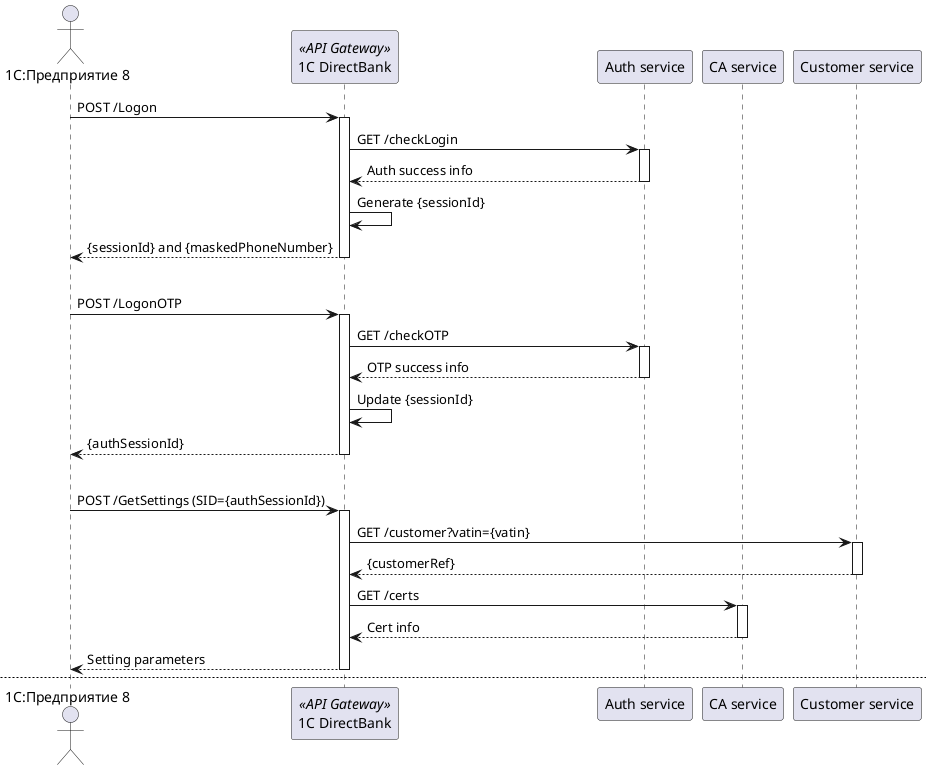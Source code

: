 @startuml 1c-directbank-propose-sync-sequence

actor "1C:Предприятие 8" as 1CERP
participant "1C DirectBank" as 1CDirect <<API Gateway>>
participant "Auth service" as AutheService
participant "CA service" as CAService
participant "Customer service" as CustomerService

1CERP -> 1CDirect: POST /Logon
activate 1CDirect

1CDirect -> AutheService: GET /checkLogin
activate AutheService
return Auth success info

1CDirect -> 1CDirect: Generate {sessionId}
return {sessionId} and {maskedPhoneNumber}

|||

1CERP -> 1CDirect: POST /LogonOTP
activate 1CDirect

1CDirect -> AutheService: GET /checkOTP
activate AutheService

return OTP success info

1CDirect -> 1CDirect: Update {sessionId}

return {authSessionId}

|||

1CERP -> 1CDirect: POST /GetSettings (SID={authSessionId})
activate 1CDirect

1CDirect -> CustomerService: GET /customer?vatin={vatin}
activate CustomerService

return {customerRef}

1CDirect -> CAService: GET /certs
activate CAService

return Cert info

return Setting parameters 

newpage

1CERP -> 1CDirect: POST /LogonCert
activate 1CDirect

1CDirect -> CAService: GET /certs?serial={serial}
activate CAService

return Certificate {status} with {public_key}

1CDirect -> 1CDirect: Generate {authSessionId}

1CDirect -> 1CDirect: Encrypt {authSessionId} to {EncryptedSID}

return {EncryptedSID}

|||

1CERP -> 1CDirect: Request with SID={authSessionId}
activate 1CDirect

1CDirect -> 1CDirect: Authorize request by saved {authSessionId}

return: Response

@enduml